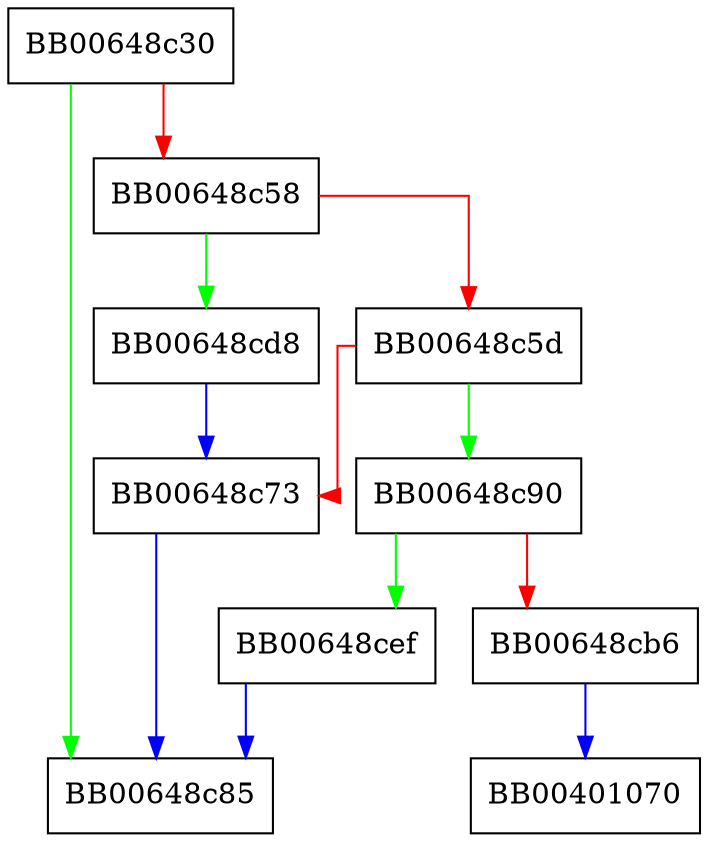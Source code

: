 digraph OPENSSL_sk_dup {
  node [shape="box"];
  graph [splines=ortho];
  BB00648c30 -> BB00648c85 [color="green"];
  BB00648c30 -> BB00648c58 [color="red"];
  BB00648c58 -> BB00648cd8 [color="green"];
  BB00648c58 -> BB00648c5d [color="red"];
  BB00648c5d -> BB00648c90 [color="green"];
  BB00648c5d -> BB00648c73 [color="red"];
  BB00648c73 -> BB00648c85 [color="blue"];
  BB00648c90 -> BB00648cef [color="green"];
  BB00648c90 -> BB00648cb6 [color="red"];
  BB00648cb6 -> BB00401070 [color="blue"];
  BB00648cd8 -> BB00648c73 [color="blue"];
  BB00648cef -> BB00648c85 [color="blue"];
}